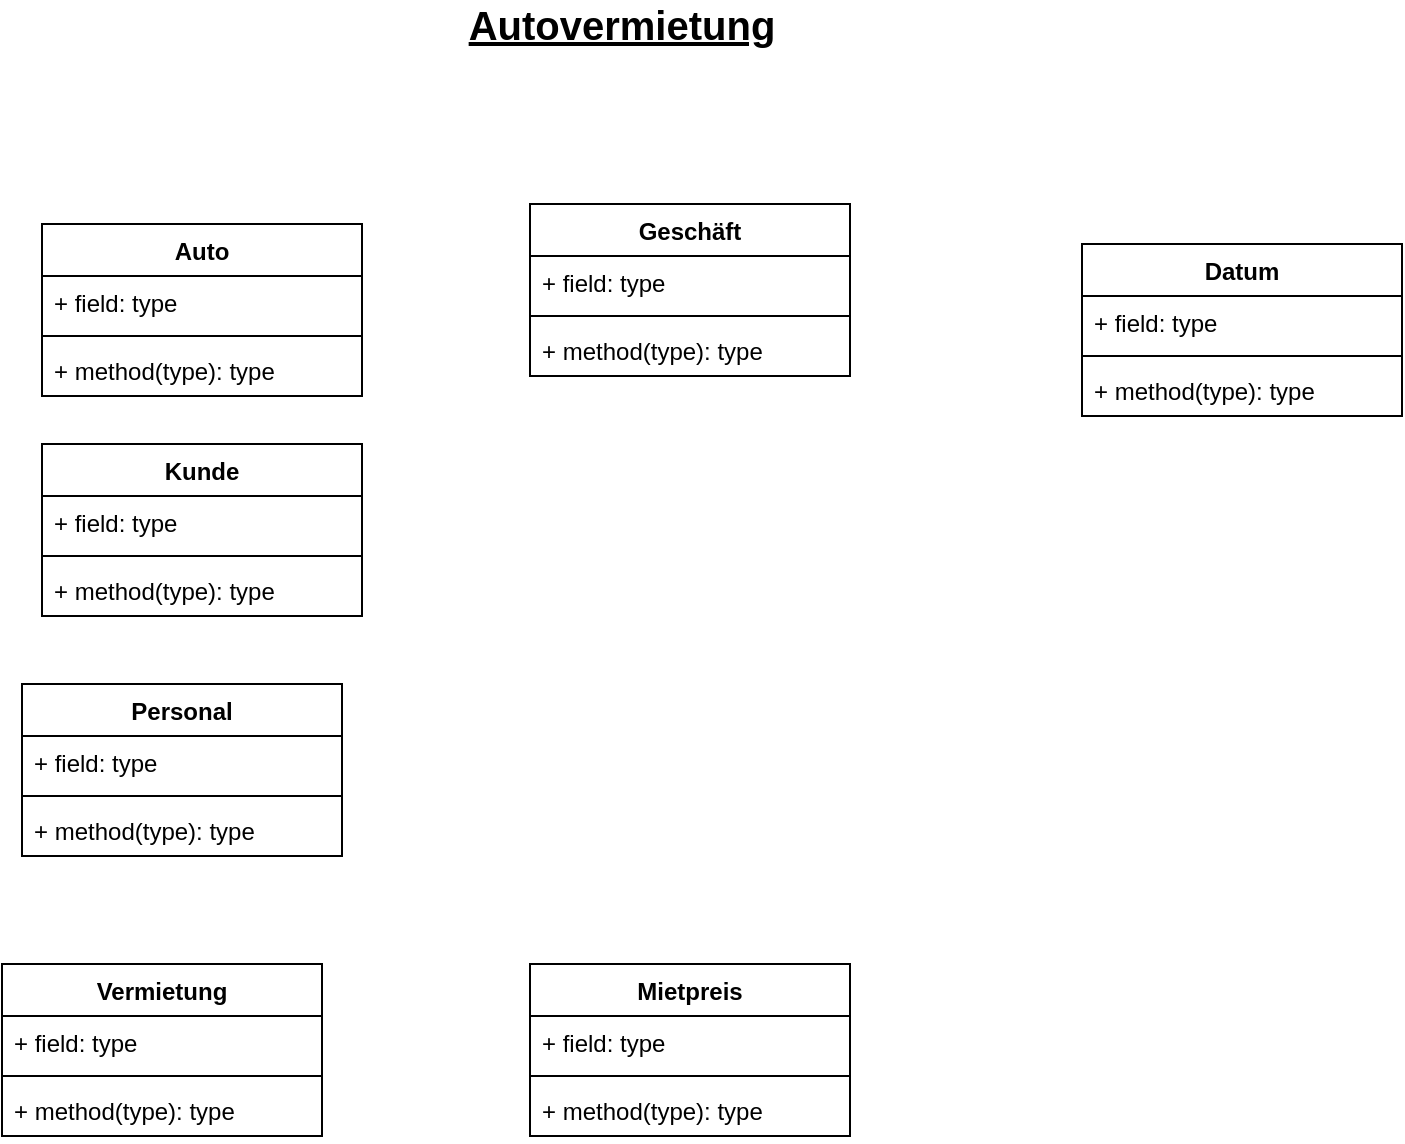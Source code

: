 <mxfile version="13.6.2" type="device"><diagram id="1c-8EbBafJUt4SErc_zA" name="Page-1"><mxGraphModel dx="1006" dy="745" grid="1" gridSize="10" guides="1" tooltips="1" connect="1" arrows="1" fold="1" page="1" pageScale="1" pageWidth="827" pageHeight="1169" math="0" shadow="0"><root><mxCell id="0"/><mxCell id="1" parent="0"/><mxCell id="MVWEMEH-hj8kWmzIS2z9-1" value="&lt;font style=&quot;font-size: 20px&quot;&gt;&lt;b&gt;&lt;u&gt;Autovermietung&lt;/u&gt;&lt;/b&gt;&lt;/font&gt;" style="text;html=1;strokeColor=none;fillColor=none;align=center;verticalAlign=middle;whiteSpace=wrap;rounded=0;" vertex="1" parent="1"><mxGeometry x="360" y="30" width="40" height="20" as="geometry"/></mxCell><mxCell id="MVWEMEH-hj8kWmzIS2z9-2" value="Auto" style="swimlane;fontStyle=1;align=center;verticalAlign=top;childLayout=stackLayout;horizontal=1;startSize=26;horizontalStack=0;resizeParent=1;resizeParentMax=0;resizeLast=0;collapsible=1;marginBottom=0;" vertex="1" parent="1"><mxGeometry x="90" y="140" width="160" height="86" as="geometry"/></mxCell><mxCell id="MVWEMEH-hj8kWmzIS2z9-3" value="+ field: type" style="text;strokeColor=none;fillColor=none;align=left;verticalAlign=top;spacingLeft=4;spacingRight=4;overflow=hidden;rotatable=0;points=[[0,0.5],[1,0.5]];portConstraint=eastwest;" vertex="1" parent="MVWEMEH-hj8kWmzIS2z9-2"><mxGeometry y="26" width="160" height="26" as="geometry"/></mxCell><mxCell id="MVWEMEH-hj8kWmzIS2z9-4" value="" style="line;strokeWidth=1;fillColor=none;align=left;verticalAlign=middle;spacingTop=-1;spacingLeft=3;spacingRight=3;rotatable=0;labelPosition=right;points=[];portConstraint=eastwest;" vertex="1" parent="MVWEMEH-hj8kWmzIS2z9-2"><mxGeometry y="52" width="160" height="8" as="geometry"/></mxCell><mxCell id="MVWEMEH-hj8kWmzIS2z9-5" value="+ method(type): type" style="text;strokeColor=none;fillColor=none;align=left;verticalAlign=top;spacingLeft=4;spacingRight=4;overflow=hidden;rotatable=0;points=[[0,0.5],[1,0.5]];portConstraint=eastwest;" vertex="1" parent="MVWEMEH-hj8kWmzIS2z9-2"><mxGeometry y="60" width="160" height="26" as="geometry"/></mxCell><mxCell id="MVWEMEH-hj8kWmzIS2z9-6" value="Kunde" style="swimlane;fontStyle=1;align=center;verticalAlign=top;childLayout=stackLayout;horizontal=1;startSize=26;horizontalStack=0;resizeParent=1;resizeParentMax=0;resizeLast=0;collapsible=1;marginBottom=0;" vertex="1" parent="1"><mxGeometry x="90" y="250" width="160" height="86" as="geometry"/></mxCell><mxCell id="MVWEMEH-hj8kWmzIS2z9-7" value="+ field: type" style="text;strokeColor=none;fillColor=none;align=left;verticalAlign=top;spacingLeft=4;spacingRight=4;overflow=hidden;rotatable=0;points=[[0,0.5],[1,0.5]];portConstraint=eastwest;" vertex="1" parent="MVWEMEH-hj8kWmzIS2z9-6"><mxGeometry y="26" width="160" height="26" as="geometry"/></mxCell><mxCell id="MVWEMEH-hj8kWmzIS2z9-8" value="" style="line;strokeWidth=1;fillColor=none;align=left;verticalAlign=middle;spacingTop=-1;spacingLeft=3;spacingRight=3;rotatable=0;labelPosition=right;points=[];portConstraint=eastwest;" vertex="1" parent="MVWEMEH-hj8kWmzIS2z9-6"><mxGeometry y="52" width="160" height="8" as="geometry"/></mxCell><mxCell id="MVWEMEH-hj8kWmzIS2z9-9" value="+ method(type): type" style="text;strokeColor=none;fillColor=none;align=left;verticalAlign=top;spacingLeft=4;spacingRight=4;overflow=hidden;rotatable=0;points=[[0,0.5],[1,0.5]];portConstraint=eastwest;" vertex="1" parent="MVWEMEH-hj8kWmzIS2z9-6"><mxGeometry y="60" width="160" height="26" as="geometry"/></mxCell><mxCell id="MVWEMEH-hj8kWmzIS2z9-10" value="Personal" style="swimlane;fontStyle=1;align=center;verticalAlign=top;childLayout=stackLayout;horizontal=1;startSize=26;horizontalStack=0;resizeParent=1;resizeParentMax=0;resizeLast=0;collapsible=1;marginBottom=0;" vertex="1" parent="1"><mxGeometry x="80" y="370" width="160" height="86" as="geometry"/></mxCell><mxCell id="MVWEMEH-hj8kWmzIS2z9-11" value="+ field: type" style="text;strokeColor=none;fillColor=none;align=left;verticalAlign=top;spacingLeft=4;spacingRight=4;overflow=hidden;rotatable=0;points=[[0,0.5],[1,0.5]];portConstraint=eastwest;" vertex="1" parent="MVWEMEH-hj8kWmzIS2z9-10"><mxGeometry y="26" width="160" height="26" as="geometry"/></mxCell><mxCell id="MVWEMEH-hj8kWmzIS2z9-12" value="" style="line;strokeWidth=1;fillColor=none;align=left;verticalAlign=middle;spacingTop=-1;spacingLeft=3;spacingRight=3;rotatable=0;labelPosition=right;points=[];portConstraint=eastwest;" vertex="1" parent="MVWEMEH-hj8kWmzIS2z9-10"><mxGeometry y="52" width="160" height="8" as="geometry"/></mxCell><mxCell id="MVWEMEH-hj8kWmzIS2z9-13" value="+ method(type): type" style="text;strokeColor=none;fillColor=none;align=left;verticalAlign=top;spacingLeft=4;spacingRight=4;overflow=hidden;rotatable=0;points=[[0,0.5],[1,0.5]];portConstraint=eastwest;" vertex="1" parent="MVWEMEH-hj8kWmzIS2z9-10"><mxGeometry y="60" width="160" height="26" as="geometry"/></mxCell><mxCell id="MVWEMEH-hj8kWmzIS2z9-14" value="Vermietung" style="swimlane;fontStyle=1;align=center;verticalAlign=top;childLayout=stackLayout;horizontal=1;startSize=26;horizontalStack=0;resizeParent=1;resizeParentMax=0;resizeLast=0;collapsible=1;marginBottom=0;" vertex="1" parent="1"><mxGeometry x="70" y="510" width="160" height="86" as="geometry"/></mxCell><mxCell id="MVWEMEH-hj8kWmzIS2z9-15" value="+ field: type" style="text;strokeColor=none;fillColor=none;align=left;verticalAlign=top;spacingLeft=4;spacingRight=4;overflow=hidden;rotatable=0;points=[[0,0.5],[1,0.5]];portConstraint=eastwest;" vertex="1" parent="MVWEMEH-hj8kWmzIS2z9-14"><mxGeometry y="26" width="160" height="26" as="geometry"/></mxCell><mxCell id="MVWEMEH-hj8kWmzIS2z9-16" value="" style="line;strokeWidth=1;fillColor=none;align=left;verticalAlign=middle;spacingTop=-1;spacingLeft=3;spacingRight=3;rotatable=0;labelPosition=right;points=[];portConstraint=eastwest;" vertex="1" parent="MVWEMEH-hj8kWmzIS2z9-14"><mxGeometry y="52" width="160" height="8" as="geometry"/></mxCell><mxCell id="MVWEMEH-hj8kWmzIS2z9-17" value="+ method(type): type" style="text;strokeColor=none;fillColor=none;align=left;verticalAlign=top;spacingLeft=4;spacingRight=4;overflow=hidden;rotatable=0;points=[[0,0.5],[1,0.5]];portConstraint=eastwest;" vertex="1" parent="MVWEMEH-hj8kWmzIS2z9-14"><mxGeometry y="60" width="160" height="26" as="geometry"/></mxCell><mxCell id="MVWEMEH-hj8kWmzIS2z9-18" value="Mietpreis" style="swimlane;fontStyle=1;align=center;verticalAlign=top;childLayout=stackLayout;horizontal=1;startSize=26;horizontalStack=0;resizeParent=1;resizeParentMax=0;resizeLast=0;collapsible=1;marginBottom=0;" vertex="1" parent="1"><mxGeometry x="334" y="510" width="160" height="86" as="geometry"/></mxCell><mxCell id="MVWEMEH-hj8kWmzIS2z9-19" value="+ field: type" style="text;strokeColor=none;fillColor=none;align=left;verticalAlign=top;spacingLeft=4;spacingRight=4;overflow=hidden;rotatable=0;points=[[0,0.5],[1,0.5]];portConstraint=eastwest;" vertex="1" parent="MVWEMEH-hj8kWmzIS2z9-18"><mxGeometry y="26" width="160" height="26" as="geometry"/></mxCell><mxCell id="MVWEMEH-hj8kWmzIS2z9-20" value="" style="line;strokeWidth=1;fillColor=none;align=left;verticalAlign=middle;spacingTop=-1;spacingLeft=3;spacingRight=3;rotatable=0;labelPosition=right;points=[];portConstraint=eastwest;" vertex="1" parent="MVWEMEH-hj8kWmzIS2z9-18"><mxGeometry y="52" width="160" height="8" as="geometry"/></mxCell><mxCell id="MVWEMEH-hj8kWmzIS2z9-21" value="+ method(type): type" style="text;strokeColor=none;fillColor=none;align=left;verticalAlign=top;spacingLeft=4;spacingRight=4;overflow=hidden;rotatable=0;points=[[0,0.5],[1,0.5]];portConstraint=eastwest;" vertex="1" parent="MVWEMEH-hj8kWmzIS2z9-18"><mxGeometry y="60" width="160" height="26" as="geometry"/></mxCell><mxCell id="MVWEMEH-hj8kWmzIS2z9-26" value="Geschäft" style="swimlane;fontStyle=1;align=center;verticalAlign=top;childLayout=stackLayout;horizontal=1;startSize=26;horizontalStack=0;resizeParent=1;resizeParentMax=0;resizeLast=0;collapsible=1;marginBottom=0;" vertex="1" parent="1"><mxGeometry x="334" y="130" width="160" height="86" as="geometry"/></mxCell><mxCell id="MVWEMEH-hj8kWmzIS2z9-27" value="+ field: type" style="text;strokeColor=none;fillColor=none;align=left;verticalAlign=top;spacingLeft=4;spacingRight=4;overflow=hidden;rotatable=0;points=[[0,0.5],[1,0.5]];portConstraint=eastwest;" vertex="1" parent="MVWEMEH-hj8kWmzIS2z9-26"><mxGeometry y="26" width="160" height="26" as="geometry"/></mxCell><mxCell id="MVWEMEH-hj8kWmzIS2z9-28" value="" style="line;strokeWidth=1;fillColor=none;align=left;verticalAlign=middle;spacingTop=-1;spacingLeft=3;spacingRight=3;rotatable=0;labelPosition=right;points=[];portConstraint=eastwest;" vertex="1" parent="MVWEMEH-hj8kWmzIS2z9-26"><mxGeometry y="52" width="160" height="8" as="geometry"/></mxCell><mxCell id="MVWEMEH-hj8kWmzIS2z9-29" value="+ method(type): type" style="text;strokeColor=none;fillColor=none;align=left;verticalAlign=top;spacingLeft=4;spacingRight=4;overflow=hidden;rotatable=0;points=[[0,0.5],[1,0.5]];portConstraint=eastwest;" vertex="1" parent="MVWEMEH-hj8kWmzIS2z9-26"><mxGeometry y="60" width="160" height="26" as="geometry"/></mxCell><mxCell id="MVWEMEH-hj8kWmzIS2z9-22" value="Datum" style="swimlane;fontStyle=1;align=center;verticalAlign=top;childLayout=stackLayout;horizontal=1;startSize=26;horizontalStack=0;resizeParent=1;resizeParentMax=0;resizeLast=0;collapsible=1;marginBottom=0;" vertex="1" parent="1"><mxGeometry x="610" y="150" width="160" height="86" as="geometry"/></mxCell><mxCell id="MVWEMEH-hj8kWmzIS2z9-23" value="+ field: type" style="text;strokeColor=none;fillColor=none;align=left;verticalAlign=top;spacingLeft=4;spacingRight=4;overflow=hidden;rotatable=0;points=[[0,0.5],[1,0.5]];portConstraint=eastwest;" vertex="1" parent="MVWEMEH-hj8kWmzIS2z9-22"><mxGeometry y="26" width="160" height="26" as="geometry"/></mxCell><mxCell id="MVWEMEH-hj8kWmzIS2z9-24" value="" style="line;strokeWidth=1;fillColor=none;align=left;verticalAlign=middle;spacingTop=-1;spacingLeft=3;spacingRight=3;rotatable=0;labelPosition=right;points=[];portConstraint=eastwest;" vertex="1" parent="MVWEMEH-hj8kWmzIS2z9-22"><mxGeometry y="52" width="160" height="8" as="geometry"/></mxCell><mxCell id="MVWEMEH-hj8kWmzIS2z9-25" value="+ method(type): type" style="text;strokeColor=none;fillColor=none;align=left;verticalAlign=top;spacingLeft=4;spacingRight=4;overflow=hidden;rotatable=0;points=[[0,0.5],[1,0.5]];portConstraint=eastwest;" vertex="1" parent="MVWEMEH-hj8kWmzIS2z9-22"><mxGeometry y="60" width="160" height="26" as="geometry"/></mxCell></root></mxGraphModel></diagram></mxfile>